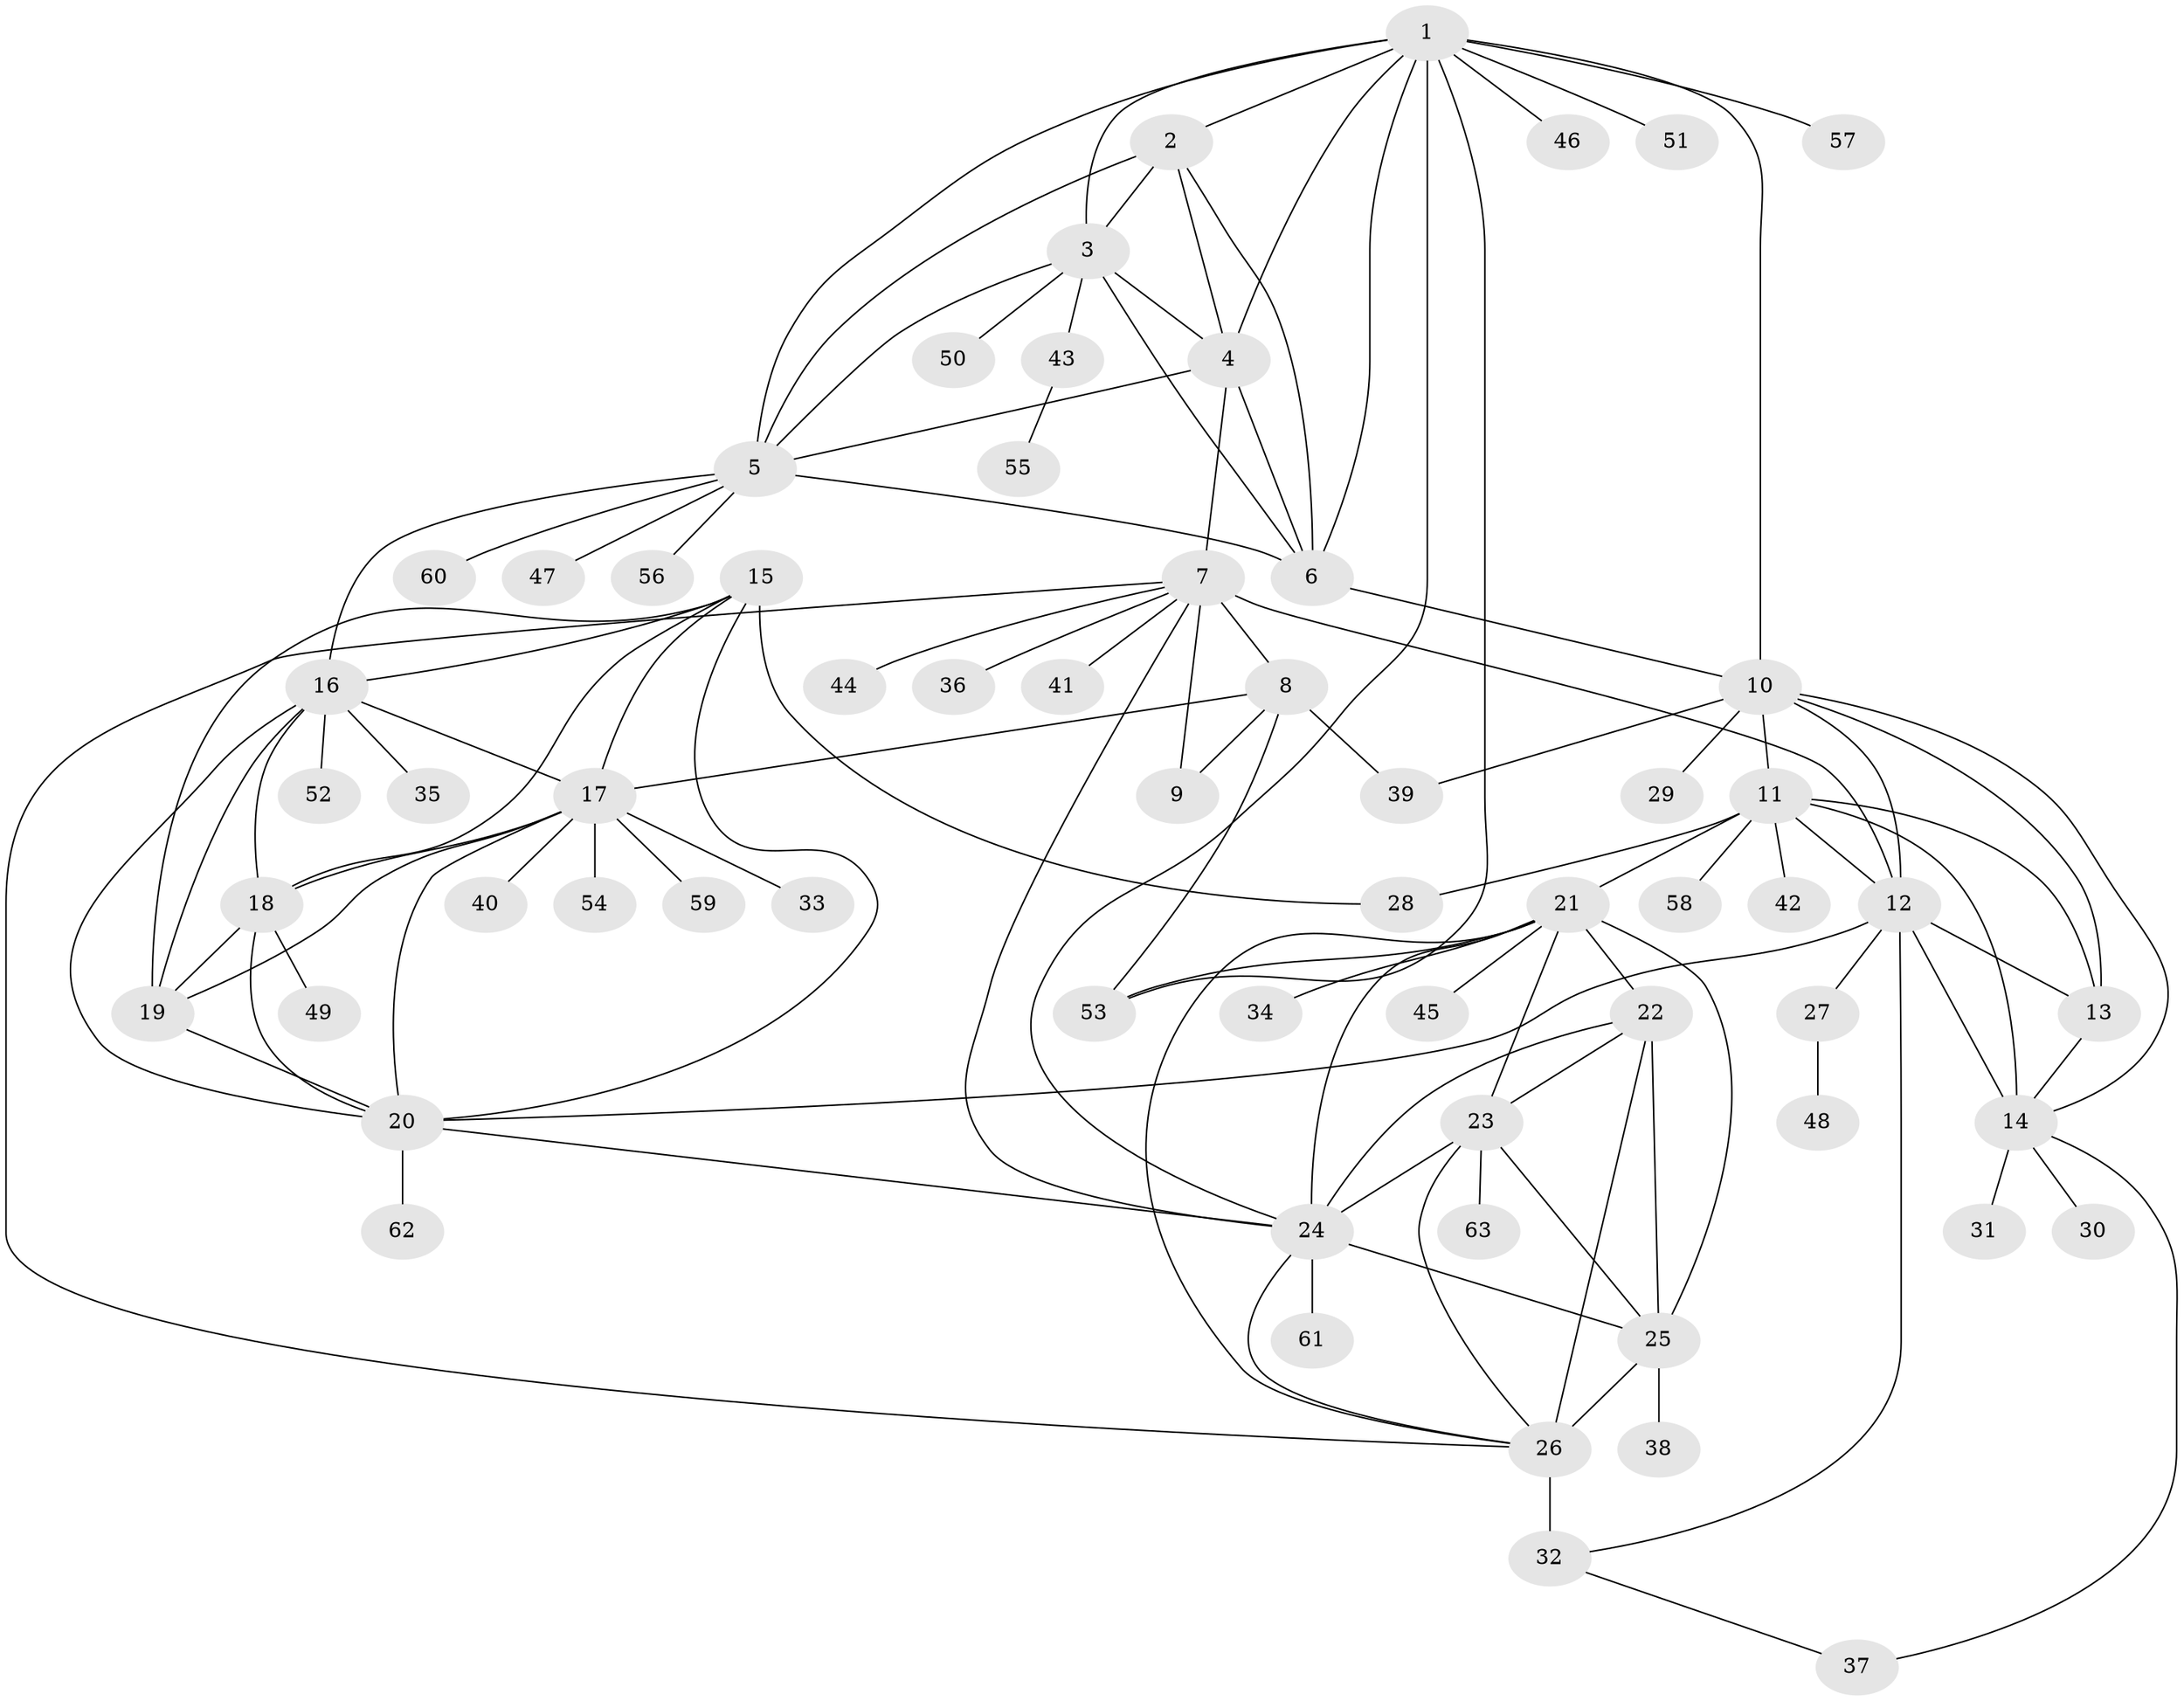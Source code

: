 // original degree distribution, {12: 0.015873015873015872, 6: 0.03968253968253968, 8: 0.031746031746031744, 10: 0.023809523809523808, 5: 0.015873015873015872, 9: 0.031746031746031744, 7: 0.031746031746031744, 13: 0.007936507936507936, 11: 0.03968253968253968, 1: 0.5793650793650794, 3: 0.023809523809523808, 2: 0.15873015873015872}
// Generated by graph-tools (version 1.1) at 2025/37/03/09/25 02:37:11]
// undirected, 63 vertices, 113 edges
graph export_dot {
graph [start="1"]
  node [color=gray90,style=filled];
  1;
  2;
  3;
  4;
  5;
  6;
  7;
  8;
  9;
  10;
  11;
  12;
  13;
  14;
  15;
  16;
  17;
  18;
  19;
  20;
  21;
  22;
  23;
  24;
  25;
  26;
  27;
  28;
  29;
  30;
  31;
  32;
  33;
  34;
  35;
  36;
  37;
  38;
  39;
  40;
  41;
  42;
  43;
  44;
  45;
  46;
  47;
  48;
  49;
  50;
  51;
  52;
  53;
  54;
  55;
  56;
  57;
  58;
  59;
  60;
  61;
  62;
  63;
  1 -- 2 [weight=1.0];
  1 -- 3 [weight=1.0];
  1 -- 4 [weight=1.0];
  1 -- 5 [weight=1.0];
  1 -- 6 [weight=1.0];
  1 -- 10 [weight=1.0];
  1 -- 24 [weight=1.0];
  1 -- 46 [weight=1.0];
  1 -- 51 [weight=1.0];
  1 -- 53 [weight=1.0];
  1 -- 57 [weight=1.0];
  2 -- 3 [weight=1.0];
  2 -- 4 [weight=1.0];
  2 -- 5 [weight=1.0];
  2 -- 6 [weight=1.0];
  3 -- 4 [weight=1.0];
  3 -- 5 [weight=1.0];
  3 -- 6 [weight=1.0];
  3 -- 43 [weight=1.0];
  3 -- 50 [weight=1.0];
  4 -- 5 [weight=1.0];
  4 -- 6 [weight=2.0];
  4 -- 7 [weight=1.0];
  5 -- 6 [weight=1.0];
  5 -- 16 [weight=1.0];
  5 -- 47 [weight=1.0];
  5 -- 56 [weight=1.0];
  5 -- 60 [weight=1.0];
  6 -- 10 [weight=1.0];
  7 -- 8 [weight=4.0];
  7 -- 9 [weight=4.0];
  7 -- 12 [weight=1.0];
  7 -- 24 [weight=1.0];
  7 -- 26 [weight=1.0];
  7 -- 36 [weight=1.0];
  7 -- 41 [weight=1.0];
  7 -- 44 [weight=1.0];
  8 -- 9 [weight=1.0];
  8 -- 17 [weight=1.0];
  8 -- 39 [weight=1.0];
  8 -- 53 [weight=5.0];
  10 -- 11 [weight=2.0];
  10 -- 12 [weight=1.0];
  10 -- 13 [weight=1.0];
  10 -- 14 [weight=1.0];
  10 -- 29 [weight=1.0];
  10 -- 39 [weight=3.0];
  11 -- 12 [weight=2.0];
  11 -- 13 [weight=2.0];
  11 -- 14 [weight=4.0];
  11 -- 21 [weight=1.0];
  11 -- 28 [weight=1.0];
  11 -- 42 [weight=1.0];
  11 -- 58 [weight=1.0];
  12 -- 13 [weight=1.0];
  12 -- 14 [weight=1.0];
  12 -- 20 [weight=1.0];
  12 -- 27 [weight=1.0];
  12 -- 32 [weight=2.0];
  13 -- 14 [weight=1.0];
  14 -- 30 [weight=1.0];
  14 -- 31 [weight=1.0];
  14 -- 37 [weight=1.0];
  15 -- 16 [weight=1.0];
  15 -- 17 [weight=1.0];
  15 -- 18 [weight=1.0];
  15 -- 19 [weight=1.0];
  15 -- 20 [weight=1.0];
  15 -- 28 [weight=5.0];
  16 -- 17 [weight=1.0];
  16 -- 18 [weight=1.0];
  16 -- 19 [weight=1.0];
  16 -- 20 [weight=1.0];
  16 -- 35 [weight=1.0];
  16 -- 52 [weight=1.0];
  17 -- 18 [weight=1.0];
  17 -- 19 [weight=1.0];
  17 -- 20 [weight=1.0];
  17 -- 33 [weight=1.0];
  17 -- 40 [weight=1.0];
  17 -- 54 [weight=1.0];
  17 -- 59 [weight=1.0];
  18 -- 19 [weight=1.0];
  18 -- 20 [weight=1.0];
  18 -- 49 [weight=2.0];
  19 -- 20 [weight=1.0];
  20 -- 24 [weight=1.0];
  20 -- 62 [weight=1.0];
  21 -- 22 [weight=1.0];
  21 -- 23 [weight=1.0];
  21 -- 24 [weight=1.0];
  21 -- 25 [weight=1.0];
  21 -- 26 [weight=1.0];
  21 -- 34 [weight=1.0];
  21 -- 45 [weight=1.0];
  21 -- 53 [weight=1.0];
  22 -- 23 [weight=1.0];
  22 -- 24 [weight=1.0];
  22 -- 25 [weight=1.0];
  22 -- 26 [weight=1.0];
  23 -- 24 [weight=1.0];
  23 -- 25 [weight=1.0];
  23 -- 26 [weight=1.0];
  23 -- 63 [weight=1.0];
  24 -- 25 [weight=1.0];
  24 -- 26 [weight=1.0];
  24 -- 61 [weight=1.0];
  25 -- 26 [weight=1.0];
  25 -- 38 [weight=2.0];
  26 -- 32 [weight=4.0];
  27 -- 48 [weight=1.0];
  32 -- 37 [weight=1.0];
  43 -- 55 [weight=1.0];
}
